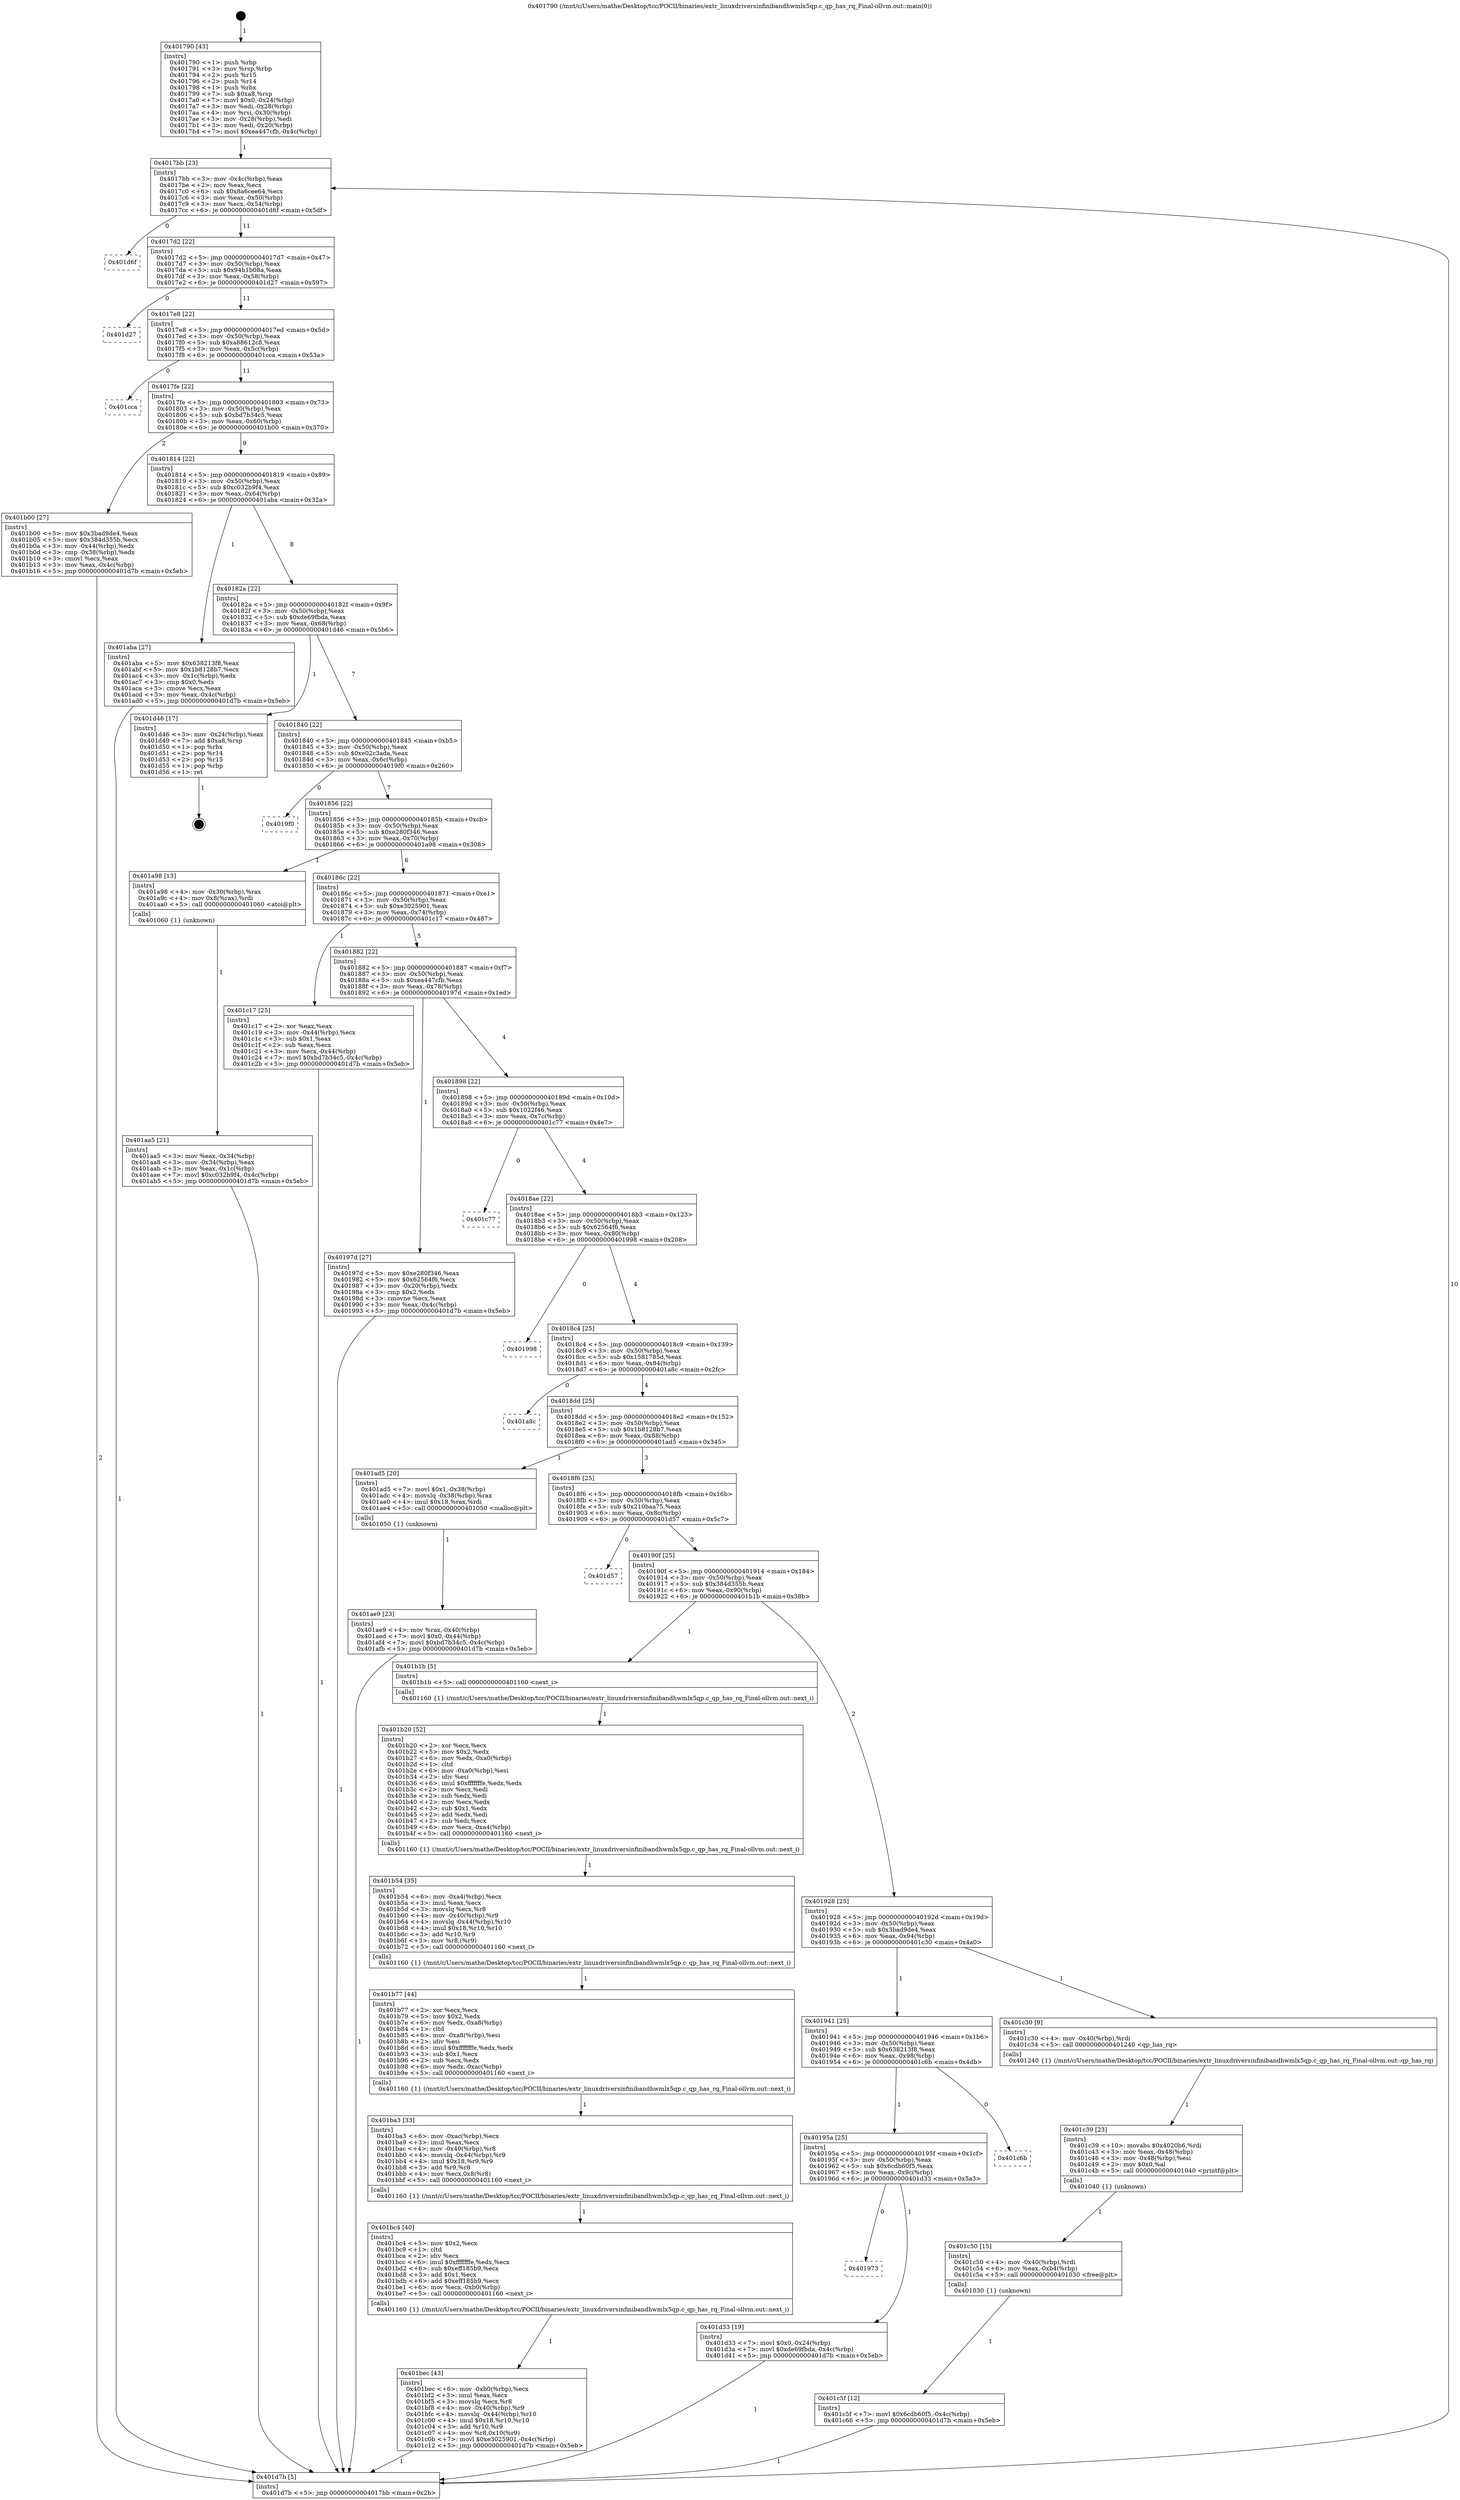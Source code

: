 digraph "0x401790" {
  label = "0x401790 (/mnt/c/Users/mathe/Desktop/tcc/POCII/binaries/extr_linuxdriversinfinibandhwmlx5qp.c_qp_has_rq_Final-ollvm.out::main(0))"
  labelloc = "t"
  node[shape=record]

  Entry [label="",width=0.3,height=0.3,shape=circle,fillcolor=black,style=filled]
  "0x4017bb" [label="{
     0x4017bb [23]\l
     | [instrs]\l
     &nbsp;&nbsp;0x4017bb \<+3\>: mov -0x4c(%rbp),%eax\l
     &nbsp;&nbsp;0x4017be \<+2\>: mov %eax,%ecx\l
     &nbsp;&nbsp;0x4017c0 \<+6\>: sub $0x8a6cee64,%ecx\l
     &nbsp;&nbsp;0x4017c6 \<+3\>: mov %eax,-0x50(%rbp)\l
     &nbsp;&nbsp;0x4017c9 \<+3\>: mov %ecx,-0x54(%rbp)\l
     &nbsp;&nbsp;0x4017cc \<+6\>: je 0000000000401d6f \<main+0x5df\>\l
  }"]
  "0x401d6f" [label="{
     0x401d6f\l
  }", style=dashed]
  "0x4017d2" [label="{
     0x4017d2 [22]\l
     | [instrs]\l
     &nbsp;&nbsp;0x4017d2 \<+5\>: jmp 00000000004017d7 \<main+0x47\>\l
     &nbsp;&nbsp;0x4017d7 \<+3\>: mov -0x50(%rbp),%eax\l
     &nbsp;&nbsp;0x4017da \<+5\>: sub $0x94b1b08a,%eax\l
     &nbsp;&nbsp;0x4017df \<+3\>: mov %eax,-0x58(%rbp)\l
     &nbsp;&nbsp;0x4017e2 \<+6\>: je 0000000000401d27 \<main+0x597\>\l
  }"]
  Exit [label="",width=0.3,height=0.3,shape=circle,fillcolor=black,style=filled,peripheries=2]
  "0x401d27" [label="{
     0x401d27\l
  }", style=dashed]
  "0x4017e8" [label="{
     0x4017e8 [22]\l
     | [instrs]\l
     &nbsp;&nbsp;0x4017e8 \<+5\>: jmp 00000000004017ed \<main+0x5d\>\l
     &nbsp;&nbsp;0x4017ed \<+3\>: mov -0x50(%rbp),%eax\l
     &nbsp;&nbsp;0x4017f0 \<+5\>: sub $0xa88612c8,%eax\l
     &nbsp;&nbsp;0x4017f5 \<+3\>: mov %eax,-0x5c(%rbp)\l
     &nbsp;&nbsp;0x4017f8 \<+6\>: je 0000000000401cca \<main+0x53a\>\l
  }"]
  "0x401973" [label="{
     0x401973\l
  }", style=dashed]
  "0x401cca" [label="{
     0x401cca\l
  }", style=dashed]
  "0x4017fe" [label="{
     0x4017fe [22]\l
     | [instrs]\l
     &nbsp;&nbsp;0x4017fe \<+5\>: jmp 0000000000401803 \<main+0x73\>\l
     &nbsp;&nbsp;0x401803 \<+3\>: mov -0x50(%rbp),%eax\l
     &nbsp;&nbsp;0x401806 \<+5\>: sub $0xbd7b34c5,%eax\l
     &nbsp;&nbsp;0x40180b \<+3\>: mov %eax,-0x60(%rbp)\l
     &nbsp;&nbsp;0x40180e \<+6\>: je 0000000000401b00 \<main+0x370\>\l
  }"]
  "0x401d33" [label="{
     0x401d33 [19]\l
     | [instrs]\l
     &nbsp;&nbsp;0x401d33 \<+7\>: movl $0x0,-0x24(%rbp)\l
     &nbsp;&nbsp;0x401d3a \<+7\>: movl $0xde69fbda,-0x4c(%rbp)\l
     &nbsp;&nbsp;0x401d41 \<+5\>: jmp 0000000000401d7b \<main+0x5eb\>\l
  }"]
  "0x401b00" [label="{
     0x401b00 [27]\l
     | [instrs]\l
     &nbsp;&nbsp;0x401b00 \<+5\>: mov $0x3bad9de4,%eax\l
     &nbsp;&nbsp;0x401b05 \<+5\>: mov $0x384d355b,%ecx\l
     &nbsp;&nbsp;0x401b0a \<+3\>: mov -0x44(%rbp),%edx\l
     &nbsp;&nbsp;0x401b0d \<+3\>: cmp -0x38(%rbp),%edx\l
     &nbsp;&nbsp;0x401b10 \<+3\>: cmovl %ecx,%eax\l
     &nbsp;&nbsp;0x401b13 \<+3\>: mov %eax,-0x4c(%rbp)\l
     &nbsp;&nbsp;0x401b16 \<+5\>: jmp 0000000000401d7b \<main+0x5eb\>\l
  }"]
  "0x401814" [label="{
     0x401814 [22]\l
     | [instrs]\l
     &nbsp;&nbsp;0x401814 \<+5\>: jmp 0000000000401819 \<main+0x89\>\l
     &nbsp;&nbsp;0x401819 \<+3\>: mov -0x50(%rbp),%eax\l
     &nbsp;&nbsp;0x40181c \<+5\>: sub $0xc032b9f4,%eax\l
     &nbsp;&nbsp;0x401821 \<+3\>: mov %eax,-0x64(%rbp)\l
     &nbsp;&nbsp;0x401824 \<+6\>: je 0000000000401aba \<main+0x32a\>\l
  }"]
  "0x40195a" [label="{
     0x40195a [25]\l
     | [instrs]\l
     &nbsp;&nbsp;0x40195a \<+5\>: jmp 000000000040195f \<main+0x1cf\>\l
     &nbsp;&nbsp;0x40195f \<+3\>: mov -0x50(%rbp),%eax\l
     &nbsp;&nbsp;0x401962 \<+5\>: sub $0x6cdb60f5,%eax\l
     &nbsp;&nbsp;0x401967 \<+6\>: mov %eax,-0x9c(%rbp)\l
     &nbsp;&nbsp;0x40196d \<+6\>: je 0000000000401d33 \<main+0x5a3\>\l
  }"]
  "0x401aba" [label="{
     0x401aba [27]\l
     | [instrs]\l
     &nbsp;&nbsp;0x401aba \<+5\>: mov $0x638213f8,%eax\l
     &nbsp;&nbsp;0x401abf \<+5\>: mov $0x1b8128b7,%ecx\l
     &nbsp;&nbsp;0x401ac4 \<+3\>: mov -0x1c(%rbp),%edx\l
     &nbsp;&nbsp;0x401ac7 \<+3\>: cmp $0x0,%edx\l
     &nbsp;&nbsp;0x401aca \<+3\>: cmove %ecx,%eax\l
     &nbsp;&nbsp;0x401acd \<+3\>: mov %eax,-0x4c(%rbp)\l
     &nbsp;&nbsp;0x401ad0 \<+5\>: jmp 0000000000401d7b \<main+0x5eb\>\l
  }"]
  "0x40182a" [label="{
     0x40182a [22]\l
     | [instrs]\l
     &nbsp;&nbsp;0x40182a \<+5\>: jmp 000000000040182f \<main+0x9f\>\l
     &nbsp;&nbsp;0x40182f \<+3\>: mov -0x50(%rbp),%eax\l
     &nbsp;&nbsp;0x401832 \<+5\>: sub $0xde69fbda,%eax\l
     &nbsp;&nbsp;0x401837 \<+3\>: mov %eax,-0x68(%rbp)\l
     &nbsp;&nbsp;0x40183a \<+6\>: je 0000000000401d46 \<main+0x5b6\>\l
  }"]
  "0x401c6b" [label="{
     0x401c6b\l
  }", style=dashed]
  "0x401d46" [label="{
     0x401d46 [17]\l
     | [instrs]\l
     &nbsp;&nbsp;0x401d46 \<+3\>: mov -0x24(%rbp),%eax\l
     &nbsp;&nbsp;0x401d49 \<+7\>: add $0xa8,%rsp\l
     &nbsp;&nbsp;0x401d50 \<+1\>: pop %rbx\l
     &nbsp;&nbsp;0x401d51 \<+2\>: pop %r14\l
     &nbsp;&nbsp;0x401d53 \<+2\>: pop %r15\l
     &nbsp;&nbsp;0x401d55 \<+1\>: pop %rbp\l
     &nbsp;&nbsp;0x401d56 \<+1\>: ret\l
  }"]
  "0x401840" [label="{
     0x401840 [22]\l
     | [instrs]\l
     &nbsp;&nbsp;0x401840 \<+5\>: jmp 0000000000401845 \<main+0xb5\>\l
     &nbsp;&nbsp;0x401845 \<+3\>: mov -0x50(%rbp),%eax\l
     &nbsp;&nbsp;0x401848 \<+5\>: sub $0xe02c3ada,%eax\l
     &nbsp;&nbsp;0x40184d \<+3\>: mov %eax,-0x6c(%rbp)\l
     &nbsp;&nbsp;0x401850 \<+6\>: je 00000000004019f0 \<main+0x260\>\l
  }"]
  "0x401c5f" [label="{
     0x401c5f [12]\l
     | [instrs]\l
     &nbsp;&nbsp;0x401c5f \<+7\>: movl $0x6cdb60f5,-0x4c(%rbp)\l
     &nbsp;&nbsp;0x401c66 \<+5\>: jmp 0000000000401d7b \<main+0x5eb\>\l
  }"]
  "0x4019f0" [label="{
     0x4019f0\l
  }", style=dashed]
  "0x401856" [label="{
     0x401856 [22]\l
     | [instrs]\l
     &nbsp;&nbsp;0x401856 \<+5\>: jmp 000000000040185b \<main+0xcb\>\l
     &nbsp;&nbsp;0x40185b \<+3\>: mov -0x50(%rbp),%eax\l
     &nbsp;&nbsp;0x40185e \<+5\>: sub $0xe280f346,%eax\l
     &nbsp;&nbsp;0x401863 \<+3\>: mov %eax,-0x70(%rbp)\l
     &nbsp;&nbsp;0x401866 \<+6\>: je 0000000000401a98 \<main+0x308\>\l
  }"]
  "0x401c50" [label="{
     0x401c50 [15]\l
     | [instrs]\l
     &nbsp;&nbsp;0x401c50 \<+4\>: mov -0x40(%rbp),%rdi\l
     &nbsp;&nbsp;0x401c54 \<+6\>: mov %eax,-0xb4(%rbp)\l
     &nbsp;&nbsp;0x401c5a \<+5\>: call 0000000000401030 \<free@plt\>\l
     | [calls]\l
     &nbsp;&nbsp;0x401030 \{1\} (unknown)\l
  }"]
  "0x401a98" [label="{
     0x401a98 [13]\l
     | [instrs]\l
     &nbsp;&nbsp;0x401a98 \<+4\>: mov -0x30(%rbp),%rax\l
     &nbsp;&nbsp;0x401a9c \<+4\>: mov 0x8(%rax),%rdi\l
     &nbsp;&nbsp;0x401aa0 \<+5\>: call 0000000000401060 \<atoi@plt\>\l
     | [calls]\l
     &nbsp;&nbsp;0x401060 \{1\} (unknown)\l
  }"]
  "0x40186c" [label="{
     0x40186c [22]\l
     | [instrs]\l
     &nbsp;&nbsp;0x40186c \<+5\>: jmp 0000000000401871 \<main+0xe1\>\l
     &nbsp;&nbsp;0x401871 \<+3\>: mov -0x50(%rbp),%eax\l
     &nbsp;&nbsp;0x401874 \<+5\>: sub $0xe3025901,%eax\l
     &nbsp;&nbsp;0x401879 \<+3\>: mov %eax,-0x74(%rbp)\l
     &nbsp;&nbsp;0x40187c \<+6\>: je 0000000000401c17 \<main+0x487\>\l
  }"]
  "0x401c39" [label="{
     0x401c39 [23]\l
     | [instrs]\l
     &nbsp;&nbsp;0x401c39 \<+10\>: movabs $0x4020b6,%rdi\l
     &nbsp;&nbsp;0x401c43 \<+3\>: mov %eax,-0x48(%rbp)\l
     &nbsp;&nbsp;0x401c46 \<+3\>: mov -0x48(%rbp),%esi\l
     &nbsp;&nbsp;0x401c49 \<+2\>: mov $0x0,%al\l
     &nbsp;&nbsp;0x401c4b \<+5\>: call 0000000000401040 \<printf@plt\>\l
     | [calls]\l
     &nbsp;&nbsp;0x401040 \{1\} (unknown)\l
  }"]
  "0x401c17" [label="{
     0x401c17 [25]\l
     | [instrs]\l
     &nbsp;&nbsp;0x401c17 \<+2\>: xor %eax,%eax\l
     &nbsp;&nbsp;0x401c19 \<+3\>: mov -0x44(%rbp),%ecx\l
     &nbsp;&nbsp;0x401c1c \<+3\>: sub $0x1,%eax\l
     &nbsp;&nbsp;0x401c1f \<+2\>: sub %eax,%ecx\l
     &nbsp;&nbsp;0x401c21 \<+3\>: mov %ecx,-0x44(%rbp)\l
     &nbsp;&nbsp;0x401c24 \<+7\>: movl $0xbd7b34c5,-0x4c(%rbp)\l
     &nbsp;&nbsp;0x401c2b \<+5\>: jmp 0000000000401d7b \<main+0x5eb\>\l
  }"]
  "0x401882" [label="{
     0x401882 [22]\l
     | [instrs]\l
     &nbsp;&nbsp;0x401882 \<+5\>: jmp 0000000000401887 \<main+0xf7\>\l
     &nbsp;&nbsp;0x401887 \<+3\>: mov -0x50(%rbp),%eax\l
     &nbsp;&nbsp;0x40188a \<+5\>: sub $0xea447cfb,%eax\l
     &nbsp;&nbsp;0x40188f \<+3\>: mov %eax,-0x78(%rbp)\l
     &nbsp;&nbsp;0x401892 \<+6\>: je 000000000040197d \<main+0x1ed\>\l
  }"]
  "0x401941" [label="{
     0x401941 [25]\l
     | [instrs]\l
     &nbsp;&nbsp;0x401941 \<+5\>: jmp 0000000000401946 \<main+0x1b6\>\l
     &nbsp;&nbsp;0x401946 \<+3\>: mov -0x50(%rbp),%eax\l
     &nbsp;&nbsp;0x401949 \<+5\>: sub $0x638213f8,%eax\l
     &nbsp;&nbsp;0x40194e \<+6\>: mov %eax,-0x98(%rbp)\l
     &nbsp;&nbsp;0x401954 \<+6\>: je 0000000000401c6b \<main+0x4db\>\l
  }"]
  "0x40197d" [label="{
     0x40197d [27]\l
     | [instrs]\l
     &nbsp;&nbsp;0x40197d \<+5\>: mov $0xe280f346,%eax\l
     &nbsp;&nbsp;0x401982 \<+5\>: mov $0x62564f6,%ecx\l
     &nbsp;&nbsp;0x401987 \<+3\>: mov -0x20(%rbp),%edx\l
     &nbsp;&nbsp;0x40198a \<+3\>: cmp $0x2,%edx\l
     &nbsp;&nbsp;0x40198d \<+3\>: cmovne %ecx,%eax\l
     &nbsp;&nbsp;0x401990 \<+3\>: mov %eax,-0x4c(%rbp)\l
     &nbsp;&nbsp;0x401993 \<+5\>: jmp 0000000000401d7b \<main+0x5eb\>\l
  }"]
  "0x401898" [label="{
     0x401898 [22]\l
     | [instrs]\l
     &nbsp;&nbsp;0x401898 \<+5\>: jmp 000000000040189d \<main+0x10d\>\l
     &nbsp;&nbsp;0x40189d \<+3\>: mov -0x50(%rbp),%eax\l
     &nbsp;&nbsp;0x4018a0 \<+5\>: sub $0x1022f46,%eax\l
     &nbsp;&nbsp;0x4018a5 \<+3\>: mov %eax,-0x7c(%rbp)\l
     &nbsp;&nbsp;0x4018a8 \<+6\>: je 0000000000401c77 \<main+0x4e7\>\l
  }"]
  "0x401d7b" [label="{
     0x401d7b [5]\l
     | [instrs]\l
     &nbsp;&nbsp;0x401d7b \<+5\>: jmp 00000000004017bb \<main+0x2b\>\l
  }"]
  "0x401790" [label="{
     0x401790 [43]\l
     | [instrs]\l
     &nbsp;&nbsp;0x401790 \<+1\>: push %rbp\l
     &nbsp;&nbsp;0x401791 \<+3\>: mov %rsp,%rbp\l
     &nbsp;&nbsp;0x401794 \<+2\>: push %r15\l
     &nbsp;&nbsp;0x401796 \<+2\>: push %r14\l
     &nbsp;&nbsp;0x401798 \<+1\>: push %rbx\l
     &nbsp;&nbsp;0x401799 \<+7\>: sub $0xa8,%rsp\l
     &nbsp;&nbsp;0x4017a0 \<+7\>: movl $0x0,-0x24(%rbp)\l
     &nbsp;&nbsp;0x4017a7 \<+3\>: mov %edi,-0x28(%rbp)\l
     &nbsp;&nbsp;0x4017aa \<+4\>: mov %rsi,-0x30(%rbp)\l
     &nbsp;&nbsp;0x4017ae \<+3\>: mov -0x28(%rbp),%edi\l
     &nbsp;&nbsp;0x4017b1 \<+3\>: mov %edi,-0x20(%rbp)\l
     &nbsp;&nbsp;0x4017b4 \<+7\>: movl $0xea447cfb,-0x4c(%rbp)\l
  }"]
  "0x401aa5" [label="{
     0x401aa5 [21]\l
     | [instrs]\l
     &nbsp;&nbsp;0x401aa5 \<+3\>: mov %eax,-0x34(%rbp)\l
     &nbsp;&nbsp;0x401aa8 \<+3\>: mov -0x34(%rbp),%eax\l
     &nbsp;&nbsp;0x401aab \<+3\>: mov %eax,-0x1c(%rbp)\l
     &nbsp;&nbsp;0x401aae \<+7\>: movl $0xc032b9f4,-0x4c(%rbp)\l
     &nbsp;&nbsp;0x401ab5 \<+5\>: jmp 0000000000401d7b \<main+0x5eb\>\l
  }"]
  "0x401c30" [label="{
     0x401c30 [9]\l
     | [instrs]\l
     &nbsp;&nbsp;0x401c30 \<+4\>: mov -0x40(%rbp),%rdi\l
     &nbsp;&nbsp;0x401c34 \<+5\>: call 0000000000401240 \<qp_has_rq\>\l
     | [calls]\l
     &nbsp;&nbsp;0x401240 \{1\} (/mnt/c/Users/mathe/Desktop/tcc/POCII/binaries/extr_linuxdriversinfinibandhwmlx5qp.c_qp_has_rq_Final-ollvm.out::qp_has_rq)\l
  }"]
  "0x401c77" [label="{
     0x401c77\l
  }", style=dashed]
  "0x4018ae" [label="{
     0x4018ae [22]\l
     | [instrs]\l
     &nbsp;&nbsp;0x4018ae \<+5\>: jmp 00000000004018b3 \<main+0x123\>\l
     &nbsp;&nbsp;0x4018b3 \<+3\>: mov -0x50(%rbp),%eax\l
     &nbsp;&nbsp;0x4018b6 \<+5\>: sub $0x62564f6,%eax\l
     &nbsp;&nbsp;0x4018bb \<+3\>: mov %eax,-0x80(%rbp)\l
     &nbsp;&nbsp;0x4018be \<+6\>: je 0000000000401998 \<main+0x208\>\l
  }"]
  "0x401bec" [label="{
     0x401bec [43]\l
     | [instrs]\l
     &nbsp;&nbsp;0x401bec \<+6\>: mov -0xb0(%rbp),%ecx\l
     &nbsp;&nbsp;0x401bf2 \<+3\>: imul %eax,%ecx\l
     &nbsp;&nbsp;0x401bf5 \<+3\>: movslq %ecx,%r8\l
     &nbsp;&nbsp;0x401bf8 \<+4\>: mov -0x40(%rbp),%r9\l
     &nbsp;&nbsp;0x401bfc \<+4\>: movslq -0x44(%rbp),%r10\l
     &nbsp;&nbsp;0x401c00 \<+4\>: imul $0x18,%r10,%r10\l
     &nbsp;&nbsp;0x401c04 \<+3\>: add %r10,%r9\l
     &nbsp;&nbsp;0x401c07 \<+4\>: mov %r8,0x10(%r9)\l
     &nbsp;&nbsp;0x401c0b \<+7\>: movl $0xe3025901,-0x4c(%rbp)\l
     &nbsp;&nbsp;0x401c12 \<+5\>: jmp 0000000000401d7b \<main+0x5eb\>\l
  }"]
  "0x401998" [label="{
     0x401998\l
  }", style=dashed]
  "0x4018c4" [label="{
     0x4018c4 [25]\l
     | [instrs]\l
     &nbsp;&nbsp;0x4018c4 \<+5\>: jmp 00000000004018c9 \<main+0x139\>\l
     &nbsp;&nbsp;0x4018c9 \<+3\>: mov -0x50(%rbp),%eax\l
     &nbsp;&nbsp;0x4018cc \<+5\>: sub $0x1581785d,%eax\l
     &nbsp;&nbsp;0x4018d1 \<+6\>: mov %eax,-0x84(%rbp)\l
     &nbsp;&nbsp;0x4018d7 \<+6\>: je 0000000000401a8c \<main+0x2fc\>\l
  }"]
  "0x401bc4" [label="{
     0x401bc4 [40]\l
     | [instrs]\l
     &nbsp;&nbsp;0x401bc4 \<+5\>: mov $0x2,%ecx\l
     &nbsp;&nbsp;0x401bc9 \<+1\>: cltd\l
     &nbsp;&nbsp;0x401bca \<+2\>: idiv %ecx\l
     &nbsp;&nbsp;0x401bcc \<+6\>: imul $0xfffffffe,%edx,%ecx\l
     &nbsp;&nbsp;0x401bd2 \<+6\>: sub $0xeff185b9,%ecx\l
     &nbsp;&nbsp;0x401bd8 \<+3\>: add $0x1,%ecx\l
     &nbsp;&nbsp;0x401bdb \<+6\>: add $0xeff185b9,%ecx\l
     &nbsp;&nbsp;0x401be1 \<+6\>: mov %ecx,-0xb0(%rbp)\l
     &nbsp;&nbsp;0x401be7 \<+5\>: call 0000000000401160 \<next_i\>\l
     | [calls]\l
     &nbsp;&nbsp;0x401160 \{1\} (/mnt/c/Users/mathe/Desktop/tcc/POCII/binaries/extr_linuxdriversinfinibandhwmlx5qp.c_qp_has_rq_Final-ollvm.out::next_i)\l
  }"]
  "0x401a8c" [label="{
     0x401a8c\l
  }", style=dashed]
  "0x4018dd" [label="{
     0x4018dd [25]\l
     | [instrs]\l
     &nbsp;&nbsp;0x4018dd \<+5\>: jmp 00000000004018e2 \<main+0x152\>\l
     &nbsp;&nbsp;0x4018e2 \<+3\>: mov -0x50(%rbp),%eax\l
     &nbsp;&nbsp;0x4018e5 \<+5\>: sub $0x1b8128b7,%eax\l
     &nbsp;&nbsp;0x4018ea \<+6\>: mov %eax,-0x88(%rbp)\l
     &nbsp;&nbsp;0x4018f0 \<+6\>: je 0000000000401ad5 \<main+0x345\>\l
  }"]
  "0x401ba3" [label="{
     0x401ba3 [33]\l
     | [instrs]\l
     &nbsp;&nbsp;0x401ba3 \<+6\>: mov -0xac(%rbp),%ecx\l
     &nbsp;&nbsp;0x401ba9 \<+3\>: imul %eax,%ecx\l
     &nbsp;&nbsp;0x401bac \<+4\>: mov -0x40(%rbp),%r8\l
     &nbsp;&nbsp;0x401bb0 \<+4\>: movslq -0x44(%rbp),%r9\l
     &nbsp;&nbsp;0x401bb4 \<+4\>: imul $0x18,%r9,%r9\l
     &nbsp;&nbsp;0x401bb8 \<+3\>: add %r9,%r8\l
     &nbsp;&nbsp;0x401bbb \<+4\>: mov %ecx,0x8(%r8)\l
     &nbsp;&nbsp;0x401bbf \<+5\>: call 0000000000401160 \<next_i\>\l
     | [calls]\l
     &nbsp;&nbsp;0x401160 \{1\} (/mnt/c/Users/mathe/Desktop/tcc/POCII/binaries/extr_linuxdriversinfinibandhwmlx5qp.c_qp_has_rq_Final-ollvm.out::next_i)\l
  }"]
  "0x401ad5" [label="{
     0x401ad5 [20]\l
     | [instrs]\l
     &nbsp;&nbsp;0x401ad5 \<+7\>: movl $0x1,-0x38(%rbp)\l
     &nbsp;&nbsp;0x401adc \<+4\>: movslq -0x38(%rbp),%rax\l
     &nbsp;&nbsp;0x401ae0 \<+4\>: imul $0x18,%rax,%rdi\l
     &nbsp;&nbsp;0x401ae4 \<+5\>: call 0000000000401050 \<malloc@plt\>\l
     | [calls]\l
     &nbsp;&nbsp;0x401050 \{1\} (unknown)\l
  }"]
  "0x4018f6" [label="{
     0x4018f6 [25]\l
     | [instrs]\l
     &nbsp;&nbsp;0x4018f6 \<+5\>: jmp 00000000004018fb \<main+0x16b\>\l
     &nbsp;&nbsp;0x4018fb \<+3\>: mov -0x50(%rbp),%eax\l
     &nbsp;&nbsp;0x4018fe \<+5\>: sub $0x210baa75,%eax\l
     &nbsp;&nbsp;0x401903 \<+6\>: mov %eax,-0x8c(%rbp)\l
     &nbsp;&nbsp;0x401909 \<+6\>: je 0000000000401d57 \<main+0x5c7\>\l
  }"]
  "0x401ae9" [label="{
     0x401ae9 [23]\l
     | [instrs]\l
     &nbsp;&nbsp;0x401ae9 \<+4\>: mov %rax,-0x40(%rbp)\l
     &nbsp;&nbsp;0x401aed \<+7\>: movl $0x0,-0x44(%rbp)\l
     &nbsp;&nbsp;0x401af4 \<+7\>: movl $0xbd7b34c5,-0x4c(%rbp)\l
     &nbsp;&nbsp;0x401afb \<+5\>: jmp 0000000000401d7b \<main+0x5eb\>\l
  }"]
  "0x401b77" [label="{
     0x401b77 [44]\l
     | [instrs]\l
     &nbsp;&nbsp;0x401b77 \<+2\>: xor %ecx,%ecx\l
     &nbsp;&nbsp;0x401b79 \<+5\>: mov $0x2,%edx\l
     &nbsp;&nbsp;0x401b7e \<+6\>: mov %edx,-0xa8(%rbp)\l
     &nbsp;&nbsp;0x401b84 \<+1\>: cltd\l
     &nbsp;&nbsp;0x401b85 \<+6\>: mov -0xa8(%rbp),%esi\l
     &nbsp;&nbsp;0x401b8b \<+2\>: idiv %esi\l
     &nbsp;&nbsp;0x401b8d \<+6\>: imul $0xfffffffe,%edx,%edx\l
     &nbsp;&nbsp;0x401b93 \<+3\>: sub $0x1,%ecx\l
     &nbsp;&nbsp;0x401b96 \<+2\>: sub %ecx,%edx\l
     &nbsp;&nbsp;0x401b98 \<+6\>: mov %edx,-0xac(%rbp)\l
     &nbsp;&nbsp;0x401b9e \<+5\>: call 0000000000401160 \<next_i\>\l
     | [calls]\l
     &nbsp;&nbsp;0x401160 \{1\} (/mnt/c/Users/mathe/Desktop/tcc/POCII/binaries/extr_linuxdriversinfinibandhwmlx5qp.c_qp_has_rq_Final-ollvm.out::next_i)\l
  }"]
  "0x401d57" [label="{
     0x401d57\l
  }", style=dashed]
  "0x40190f" [label="{
     0x40190f [25]\l
     | [instrs]\l
     &nbsp;&nbsp;0x40190f \<+5\>: jmp 0000000000401914 \<main+0x184\>\l
     &nbsp;&nbsp;0x401914 \<+3\>: mov -0x50(%rbp),%eax\l
     &nbsp;&nbsp;0x401917 \<+5\>: sub $0x384d355b,%eax\l
     &nbsp;&nbsp;0x40191c \<+6\>: mov %eax,-0x90(%rbp)\l
     &nbsp;&nbsp;0x401922 \<+6\>: je 0000000000401b1b \<main+0x38b\>\l
  }"]
  "0x401b54" [label="{
     0x401b54 [35]\l
     | [instrs]\l
     &nbsp;&nbsp;0x401b54 \<+6\>: mov -0xa4(%rbp),%ecx\l
     &nbsp;&nbsp;0x401b5a \<+3\>: imul %eax,%ecx\l
     &nbsp;&nbsp;0x401b5d \<+3\>: movslq %ecx,%r8\l
     &nbsp;&nbsp;0x401b60 \<+4\>: mov -0x40(%rbp),%r9\l
     &nbsp;&nbsp;0x401b64 \<+4\>: movslq -0x44(%rbp),%r10\l
     &nbsp;&nbsp;0x401b68 \<+4\>: imul $0x18,%r10,%r10\l
     &nbsp;&nbsp;0x401b6c \<+3\>: add %r10,%r9\l
     &nbsp;&nbsp;0x401b6f \<+3\>: mov %r8,(%r9)\l
     &nbsp;&nbsp;0x401b72 \<+5\>: call 0000000000401160 \<next_i\>\l
     | [calls]\l
     &nbsp;&nbsp;0x401160 \{1\} (/mnt/c/Users/mathe/Desktop/tcc/POCII/binaries/extr_linuxdriversinfinibandhwmlx5qp.c_qp_has_rq_Final-ollvm.out::next_i)\l
  }"]
  "0x401b1b" [label="{
     0x401b1b [5]\l
     | [instrs]\l
     &nbsp;&nbsp;0x401b1b \<+5\>: call 0000000000401160 \<next_i\>\l
     | [calls]\l
     &nbsp;&nbsp;0x401160 \{1\} (/mnt/c/Users/mathe/Desktop/tcc/POCII/binaries/extr_linuxdriversinfinibandhwmlx5qp.c_qp_has_rq_Final-ollvm.out::next_i)\l
  }"]
  "0x401928" [label="{
     0x401928 [25]\l
     | [instrs]\l
     &nbsp;&nbsp;0x401928 \<+5\>: jmp 000000000040192d \<main+0x19d\>\l
     &nbsp;&nbsp;0x40192d \<+3\>: mov -0x50(%rbp),%eax\l
     &nbsp;&nbsp;0x401930 \<+5\>: sub $0x3bad9de4,%eax\l
     &nbsp;&nbsp;0x401935 \<+6\>: mov %eax,-0x94(%rbp)\l
     &nbsp;&nbsp;0x40193b \<+6\>: je 0000000000401c30 \<main+0x4a0\>\l
  }"]
  "0x401b20" [label="{
     0x401b20 [52]\l
     | [instrs]\l
     &nbsp;&nbsp;0x401b20 \<+2\>: xor %ecx,%ecx\l
     &nbsp;&nbsp;0x401b22 \<+5\>: mov $0x2,%edx\l
     &nbsp;&nbsp;0x401b27 \<+6\>: mov %edx,-0xa0(%rbp)\l
     &nbsp;&nbsp;0x401b2d \<+1\>: cltd\l
     &nbsp;&nbsp;0x401b2e \<+6\>: mov -0xa0(%rbp),%esi\l
     &nbsp;&nbsp;0x401b34 \<+2\>: idiv %esi\l
     &nbsp;&nbsp;0x401b36 \<+6\>: imul $0xfffffffe,%edx,%edx\l
     &nbsp;&nbsp;0x401b3c \<+2\>: mov %ecx,%edi\l
     &nbsp;&nbsp;0x401b3e \<+2\>: sub %edx,%edi\l
     &nbsp;&nbsp;0x401b40 \<+2\>: mov %ecx,%edx\l
     &nbsp;&nbsp;0x401b42 \<+3\>: sub $0x1,%edx\l
     &nbsp;&nbsp;0x401b45 \<+2\>: add %edx,%edi\l
     &nbsp;&nbsp;0x401b47 \<+2\>: sub %edi,%ecx\l
     &nbsp;&nbsp;0x401b49 \<+6\>: mov %ecx,-0xa4(%rbp)\l
     &nbsp;&nbsp;0x401b4f \<+5\>: call 0000000000401160 \<next_i\>\l
     | [calls]\l
     &nbsp;&nbsp;0x401160 \{1\} (/mnt/c/Users/mathe/Desktop/tcc/POCII/binaries/extr_linuxdriversinfinibandhwmlx5qp.c_qp_has_rq_Final-ollvm.out::next_i)\l
  }"]
  Entry -> "0x401790" [label=" 1"]
  "0x4017bb" -> "0x401d6f" [label=" 0"]
  "0x4017bb" -> "0x4017d2" [label=" 11"]
  "0x401d46" -> Exit [label=" 1"]
  "0x4017d2" -> "0x401d27" [label=" 0"]
  "0x4017d2" -> "0x4017e8" [label=" 11"]
  "0x401d33" -> "0x401d7b" [label=" 1"]
  "0x4017e8" -> "0x401cca" [label=" 0"]
  "0x4017e8" -> "0x4017fe" [label=" 11"]
  "0x40195a" -> "0x401973" [label=" 0"]
  "0x4017fe" -> "0x401b00" [label=" 2"]
  "0x4017fe" -> "0x401814" [label=" 9"]
  "0x40195a" -> "0x401d33" [label=" 1"]
  "0x401814" -> "0x401aba" [label=" 1"]
  "0x401814" -> "0x40182a" [label=" 8"]
  "0x401941" -> "0x40195a" [label=" 1"]
  "0x40182a" -> "0x401d46" [label=" 1"]
  "0x40182a" -> "0x401840" [label=" 7"]
  "0x401941" -> "0x401c6b" [label=" 0"]
  "0x401840" -> "0x4019f0" [label=" 0"]
  "0x401840" -> "0x401856" [label=" 7"]
  "0x401c5f" -> "0x401d7b" [label=" 1"]
  "0x401856" -> "0x401a98" [label=" 1"]
  "0x401856" -> "0x40186c" [label=" 6"]
  "0x401c50" -> "0x401c5f" [label=" 1"]
  "0x40186c" -> "0x401c17" [label=" 1"]
  "0x40186c" -> "0x401882" [label=" 5"]
  "0x401c39" -> "0x401c50" [label=" 1"]
  "0x401882" -> "0x40197d" [label=" 1"]
  "0x401882" -> "0x401898" [label=" 4"]
  "0x40197d" -> "0x401d7b" [label=" 1"]
  "0x401790" -> "0x4017bb" [label=" 1"]
  "0x401d7b" -> "0x4017bb" [label=" 10"]
  "0x401a98" -> "0x401aa5" [label=" 1"]
  "0x401aa5" -> "0x401d7b" [label=" 1"]
  "0x401aba" -> "0x401d7b" [label=" 1"]
  "0x401c30" -> "0x401c39" [label=" 1"]
  "0x401898" -> "0x401c77" [label=" 0"]
  "0x401898" -> "0x4018ae" [label=" 4"]
  "0x401928" -> "0x401941" [label=" 1"]
  "0x4018ae" -> "0x401998" [label=" 0"]
  "0x4018ae" -> "0x4018c4" [label=" 4"]
  "0x401928" -> "0x401c30" [label=" 1"]
  "0x4018c4" -> "0x401a8c" [label=" 0"]
  "0x4018c4" -> "0x4018dd" [label=" 4"]
  "0x401c17" -> "0x401d7b" [label=" 1"]
  "0x4018dd" -> "0x401ad5" [label=" 1"]
  "0x4018dd" -> "0x4018f6" [label=" 3"]
  "0x401ad5" -> "0x401ae9" [label=" 1"]
  "0x401ae9" -> "0x401d7b" [label=" 1"]
  "0x401b00" -> "0x401d7b" [label=" 2"]
  "0x401bec" -> "0x401d7b" [label=" 1"]
  "0x4018f6" -> "0x401d57" [label=" 0"]
  "0x4018f6" -> "0x40190f" [label=" 3"]
  "0x401bc4" -> "0x401bec" [label=" 1"]
  "0x40190f" -> "0x401b1b" [label=" 1"]
  "0x40190f" -> "0x401928" [label=" 2"]
  "0x401b1b" -> "0x401b20" [label=" 1"]
  "0x401b20" -> "0x401b54" [label=" 1"]
  "0x401b54" -> "0x401b77" [label=" 1"]
  "0x401b77" -> "0x401ba3" [label=" 1"]
  "0x401ba3" -> "0x401bc4" [label=" 1"]
}
